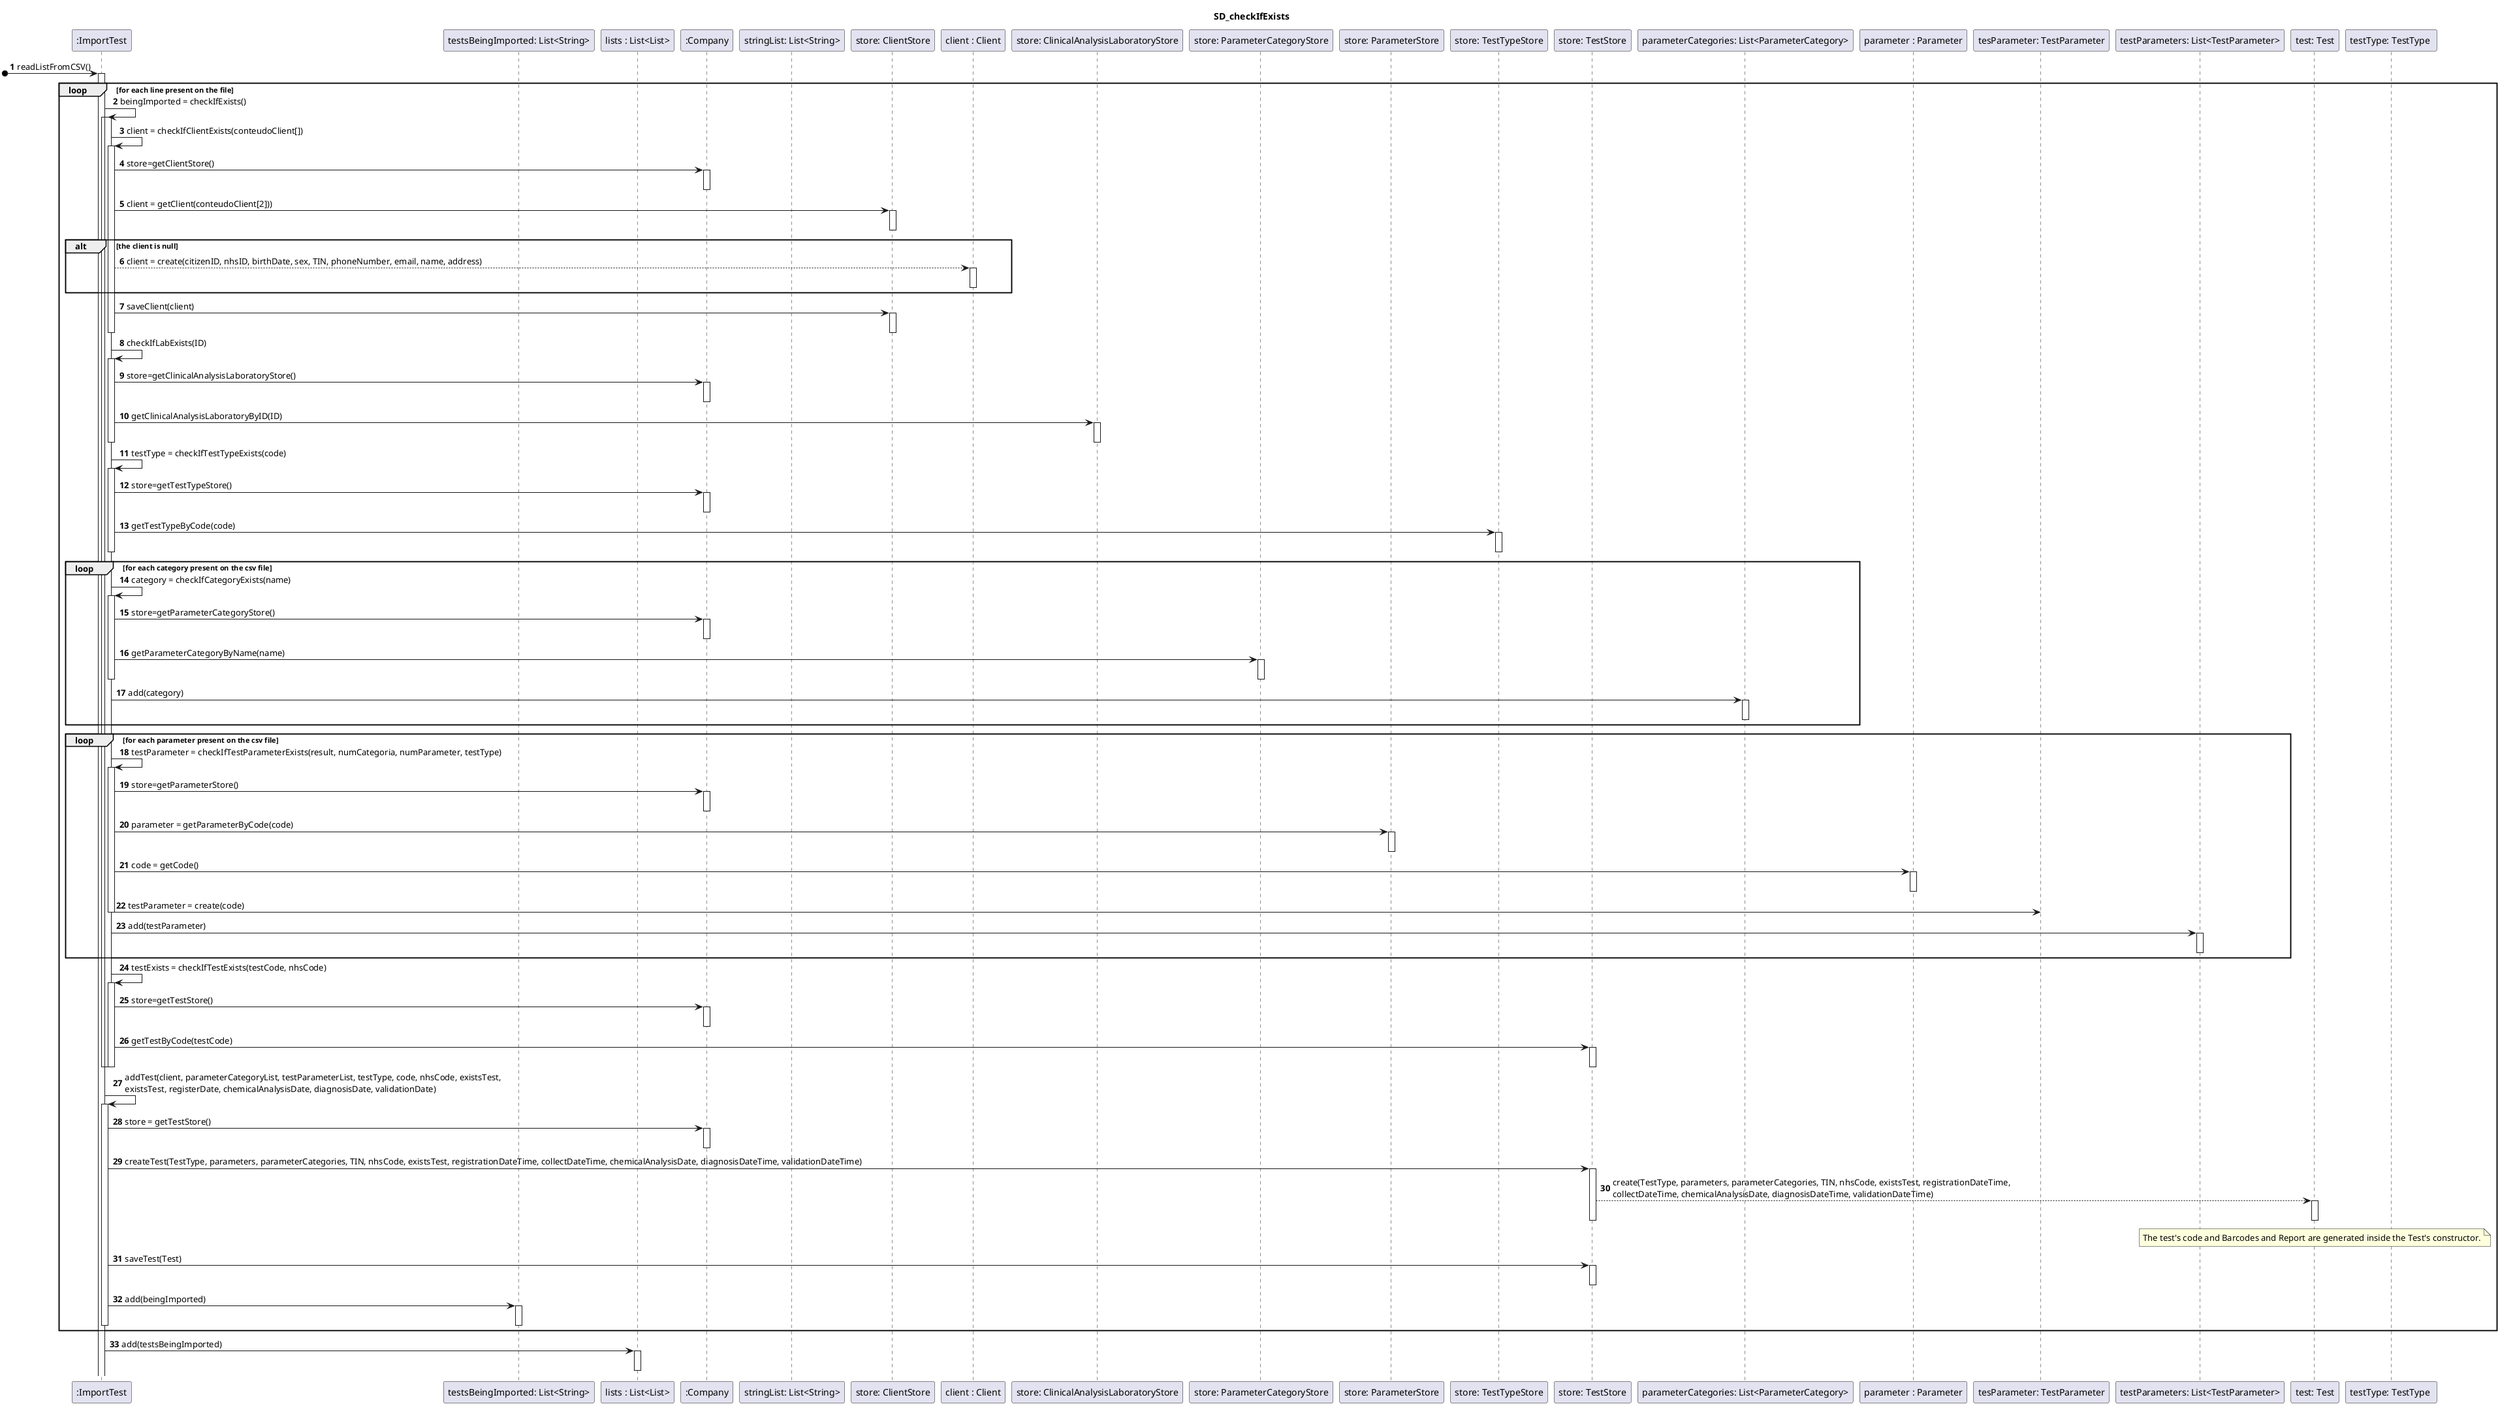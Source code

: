 @startuml
autonumber

title **SD_checkIfExists**

participant ":ImportTest" as ImportTest
participant "testsBeingImported: List<String>" as testsBeingImported
participant "lists : List<List>" as lists
participant ":Company" as Company
participant "stringList: List<String>" as stringList
participant "store: ClientStore" as ClientStore
participant "client : Client" as Client
participant "store: ClinicalAnalysisLaboratoryStore" as CALStore
participant "store: ParameterCategoryStore" as ParameterCategoryStore
participant "store: ParameterStore" as ParameterStore
participant "store: TestTypeStore" as TestTypeStore
participant "store: TestStore" as TestStore
participant "parameterCategories: List<ParameterCategory>" as parameterCategoryList
participant "parameter : Parameter" as Parameter
participant "tesParameter: TestParameter" as TestParameter
participant "testParameters: List<TestParameter>" as testParameterList
participant "test: Test" as Test
participant "testType: TestType " as TestType

[o-> ImportTest : readListFromCSV()
activate ImportTest

loop for each line present on the file

ImportTest -> ImportTest ++: beingImported = checkIfExists()

activate ImportTest


ImportTest -> ImportTest ++: client = checkIfClientExists(conteudoClient[])
ImportTest -> Company : store=getClientStore()
activate Company
deactivate Company
ImportTest -> ClientStore : client = getClient(conteudoClient[2]))

activate ClientStore
deactivate ClientStore
alt the client is null
ImportTest --> Client : client = create(citizenID, nhsID, birthDate, sex, TIN, phoneNumber, email, name, address)
activate Client
deactivate Client
end

ImportTest -> ClientStore : saveClient(client)
activate ClientStore
deactivate ClientStore


deactivate ImportTest


ImportTest -> ImportTest ++: checkIfLabExists(ID)
ImportTest -> Company : store=getClinicalAnalysisLaboratoryStore()
activate Company
deactivate Company
ImportTest -> CALStore : getClinicalAnalysisLaboratoryByID(ID)
activate CALStore
deactivate CALStore
deactivate ImportTest

ImportTest -> ImportTest ++: testType = checkIfTestTypeExists(code)
ImportTest -> Company : store=getTestTypeStore()
activate Company
deactivate Company
ImportTest -> TestTypeStore : getTestTypeByCode(code)
activate TestTypeStore
deactivate TestTypeStore
deactivate ImportTest


loop for each category present on the csv file
ImportTest -> ImportTest ++: category = checkIfCategoryExists(name)
ImportTest -> Company : store=getParameterCategoryStore()
activate Company
deactivate Company
ImportTest -> ParameterCategoryStore : getParameterCategoryByName(name)
activate ParameterCategoryStore
deactivate ParameterCategoryStore
deactivate ImportTest


ImportTest -> parameterCategoryList : add(category)
activate parameterCategoryList
deactivate parameterCategoryList
end



loop for each parameter present on the csv file
ImportTest -> ImportTest ++: testParameter = checkIfTestParameterExists(result, numCategoria, numParameter, testType)
ImportTest -> Company : store=getParameterStore()
activate Company
deactivate Company
ImportTest -> ParameterStore : parameter = getParameterByCode(code)
activate ParameterStore
deactivate ParameterStore

ImportTest -> Parameter : code = getCode()
activate Parameter
deactivate Parameter

ImportTest -> TestParameter : testParameter = create(code)
deactivate ImportTest

ImportTest -> testParameterList : add(testParameter)
activate testParameterList
deactivate testParameterList
end





ImportTest -> ImportTest ++: testExists = checkIfTestExists(testCode, nhsCode)
ImportTest -> Company : store=getTestStore()
activate Company
deactivate Company
ImportTest -> TestStore : getTestByCode(testCode)
activate TestStore
deactivate TestStore
deactivate ImportTest


deactivate ImportTest
deactivate ImportTest


ImportTest -> ImportTest ++: addTest(client, parameterCategoryList, testParameterList, testType, code, nhsCode, existsTest, \nexistsTest, registerDate, chemicalAnalysisDate, diagnosisDate, validationDate)

ImportTest -> Company : store = getTestStore()
activate Company
deactivate Company

ImportTest -> TestStore : createTest(TestType, parameters, parameterCategories, TIN, nhsCode, existsTest, registrationDateTime, collectDateTime, chemicalAnalysisDate, diagnosisDateTime, validationDateTime)
activate TestStore

TestStore --> Test : create(TestType, parameters, parameterCategories, TIN, nhsCode, existsTest, registrationDateTime, \ncollectDateTime, chemicalAnalysisDate, diagnosisDateTime, validationDateTime)
activate Test
note over Test : The test's code and Barcodes and Report are generated inside the Test's constructor.
deactivate Test
deactivate TestStore


ImportTest -> TestStore : saveTest(Test)
activate TestStore
deactivate TestStore

ImportTest -> testsBeingImported : add(beingImported)
activate testsBeingImported
deactivate testsBeingImported

deactivate ImportTest

end

ImportTest -> lists : add(testsBeingImported)
activate lists
deactivate lists


@enduml